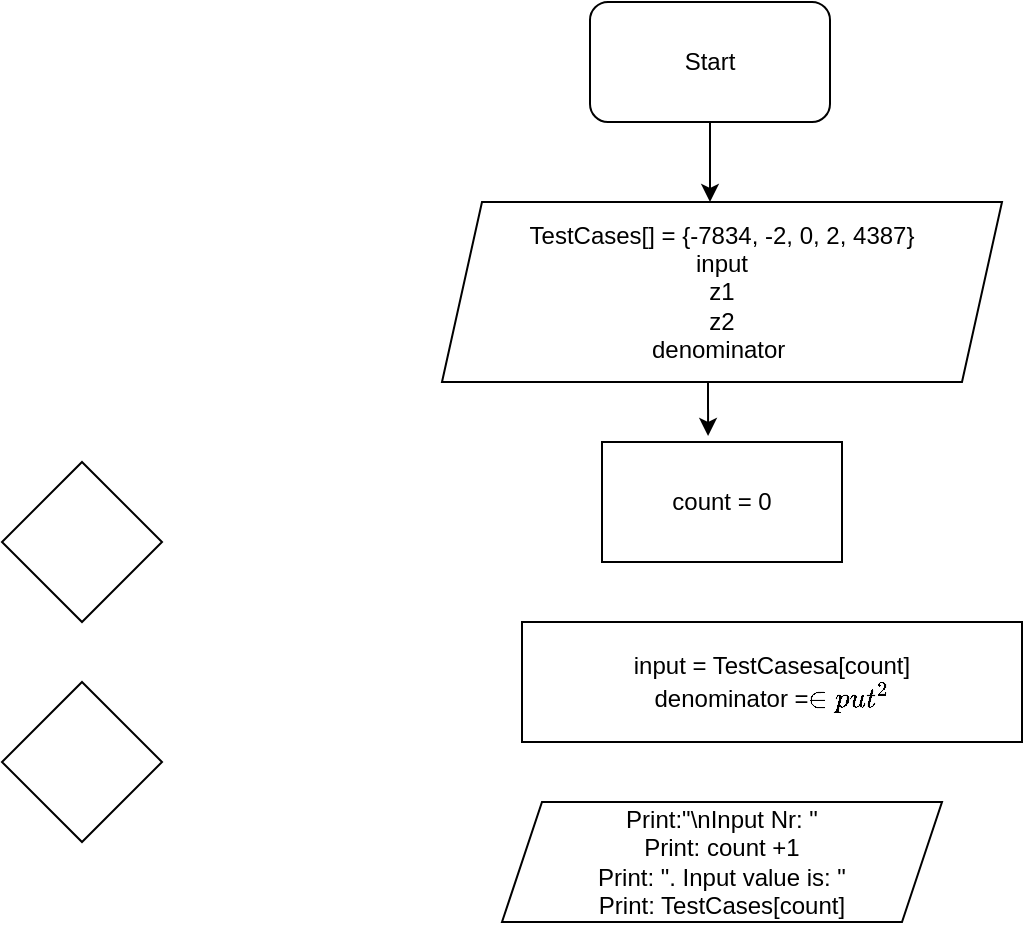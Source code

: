 <mxfile version="22.0.8" type="github">
  <diagram name="Page-1" id="uwX-0Uft41n9snrs1WHI">
    <mxGraphModel dx="1434" dy="758" grid="1" gridSize="10" guides="1" tooltips="1" connect="1" arrows="1" fold="1" page="1" pageScale="1" pageWidth="827" pageHeight="1169" math="0" shadow="0">
      <root>
        <mxCell id="0" />
        <mxCell id="1" parent="0" />
        <mxCell id="ijZUeoPcKcF7YOUvLgaa-1" value="Start" style="rounded=1;whiteSpace=wrap;html=1;" vertex="1" parent="1">
          <mxGeometry x="354" y="40" width="120" height="60" as="geometry" />
        </mxCell>
        <mxCell id="ijZUeoPcKcF7YOUvLgaa-3" value="" style="endArrow=classic;html=1;rounded=0;exitX=0.5;exitY=1;exitDx=0;exitDy=0;" edge="1" parent="1" source="ijZUeoPcKcF7YOUvLgaa-1">
          <mxGeometry width="50" height="50" relative="1" as="geometry">
            <mxPoint x="390" y="220" as="sourcePoint" />
            <mxPoint x="414" y="140" as="targetPoint" />
          </mxGeometry>
        </mxCell>
        <mxCell id="ijZUeoPcKcF7YOUvLgaa-5" value="TestCases[] = {-7834, -2, 0, 2, 4387}&lt;br&gt;input&lt;br&gt;z1&lt;br&gt;z2&lt;br&gt;denominator&amp;nbsp;" style="shape=parallelogram;perimeter=parallelogramPerimeter;whiteSpace=wrap;html=1;fixedSize=1;" vertex="1" parent="1">
          <mxGeometry x="280" y="140" width="280" height="90" as="geometry" />
        </mxCell>
        <mxCell id="ijZUeoPcKcF7YOUvLgaa-6" value="count = 0" style="rounded=0;whiteSpace=wrap;html=1;" vertex="1" parent="1">
          <mxGeometry x="360" y="260" width="120" height="60" as="geometry" />
        </mxCell>
        <mxCell id="ijZUeoPcKcF7YOUvLgaa-7" value="" style="endArrow=classic;html=1;rounded=0;exitX=0.475;exitY=1;exitDx=0;exitDy=0;exitPerimeter=0;entryX=0.442;entryY=-0.05;entryDx=0;entryDy=0;entryPerimeter=0;" edge="1" parent="1" source="ijZUeoPcKcF7YOUvLgaa-5" target="ijZUeoPcKcF7YOUvLgaa-6">
          <mxGeometry width="50" height="50" relative="1" as="geometry">
            <mxPoint x="390" y="220" as="sourcePoint" />
            <mxPoint x="440" y="170" as="targetPoint" />
          </mxGeometry>
        </mxCell>
        <mxCell id="ijZUeoPcKcF7YOUvLgaa-8" value="input = TestCasesa[count]&lt;br&gt;denominator =`input^2`" style="rounded=0;whiteSpace=wrap;html=1;" vertex="1" parent="1">
          <mxGeometry x="320" y="350" width="250" height="60" as="geometry" />
        </mxCell>
        <mxCell id="ijZUeoPcKcF7YOUvLgaa-10" value="" style="rhombus;whiteSpace=wrap;html=1;" vertex="1" parent="1">
          <mxGeometry x="60" y="380" width="80" height="80" as="geometry" />
        </mxCell>
        <mxCell id="ijZUeoPcKcF7YOUvLgaa-11" value="" style="rhombus;whiteSpace=wrap;html=1;" vertex="1" parent="1">
          <mxGeometry x="60" y="270" width="80" height="80" as="geometry" />
        </mxCell>
        <mxCell id="ijZUeoPcKcF7YOUvLgaa-12" value="Print:&quot;\nInput Nr: &quot;&lt;br&gt;Print: count +1&lt;br&gt;Print: &quot;. Input value is: &quot;&lt;br&gt;Print: TestCases[count]" style="shape=parallelogram;perimeter=parallelogramPerimeter;whiteSpace=wrap;html=1;fixedSize=1;" vertex="1" parent="1">
          <mxGeometry x="310" y="440" width="220" height="60" as="geometry" />
        </mxCell>
      </root>
    </mxGraphModel>
  </diagram>
</mxfile>
